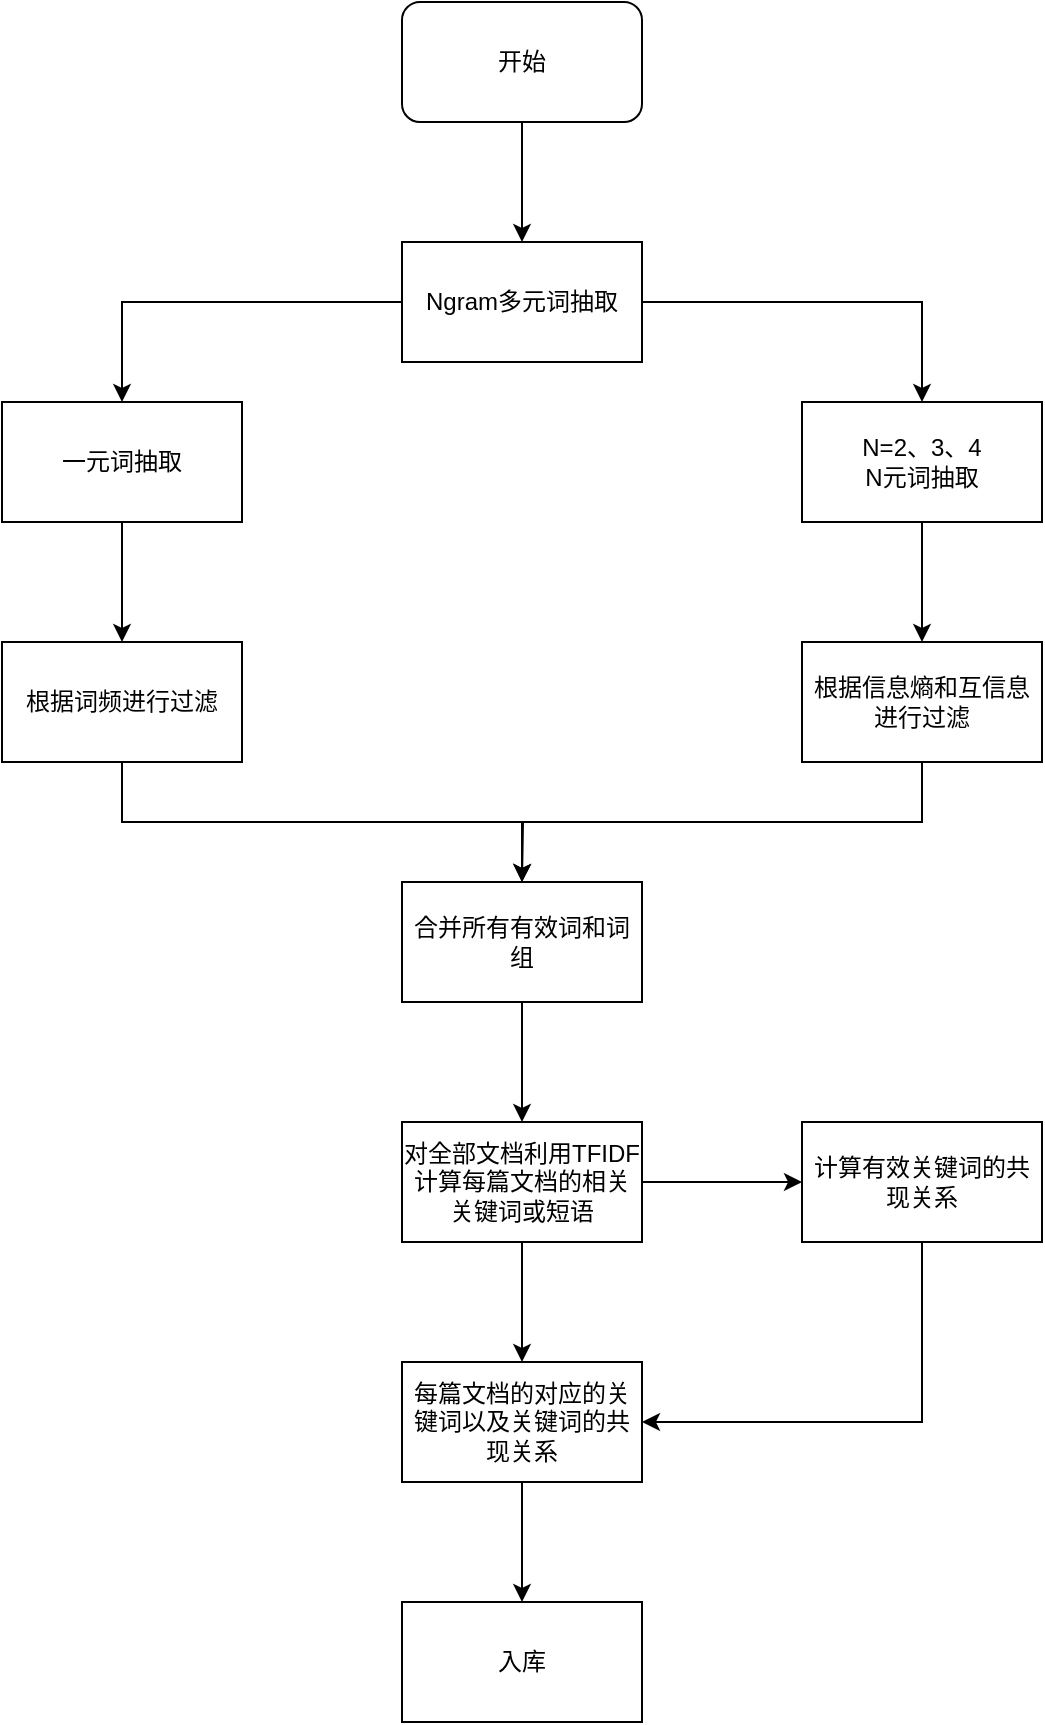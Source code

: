 <mxfile version="15.5.9" type="github">
  <diagram id="n3uPvzGnpjgBGxto84hB" name="第 1 页">
    <mxGraphModel dx="1422" dy="762" grid="1" gridSize="10" guides="1" tooltips="1" connect="1" arrows="1" fold="1" page="0" pageScale="1" pageWidth="827" pageHeight="1169" math="0" shadow="0">
      <root>
        <mxCell id="0" />
        <mxCell id="1" parent="0" />
        <mxCell id="bBLVaku7CDZ6ekD5Zjrd-3" style="edgeStyle=orthogonalEdgeStyle;rounded=0;orthogonalLoop=1;jettySize=auto;html=1;exitX=0.5;exitY=1;exitDx=0;exitDy=0;" edge="1" parent="1" source="bBLVaku7CDZ6ekD5Zjrd-1" target="bBLVaku7CDZ6ekD5Zjrd-2">
          <mxGeometry relative="1" as="geometry" />
        </mxCell>
        <mxCell id="bBLVaku7CDZ6ekD5Zjrd-1" value="开始" style="rounded=1;whiteSpace=wrap;html=1;" vertex="1" parent="1">
          <mxGeometry x="480" y="40" width="120" height="60" as="geometry" />
        </mxCell>
        <mxCell id="bBLVaku7CDZ6ekD5Zjrd-6" style="edgeStyle=orthogonalEdgeStyle;rounded=0;orthogonalLoop=1;jettySize=auto;html=1;exitX=0;exitY=0.5;exitDx=0;exitDy=0;entryX=0.5;entryY=0;entryDx=0;entryDy=0;" edge="1" parent="1" source="bBLVaku7CDZ6ekD5Zjrd-2" target="bBLVaku7CDZ6ekD5Zjrd-4">
          <mxGeometry relative="1" as="geometry" />
        </mxCell>
        <mxCell id="bBLVaku7CDZ6ekD5Zjrd-7" style="edgeStyle=orthogonalEdgeStyle;rounded=0;orthogonalLoop=1;jettySize=auto;html=1;exitX=1;exitY=0.5;exitDx=0;exitDy=0;entryX=0.5;entryY=0;entryDx=0;entryDy=0;" edge="1" parent="1" source="bBLVaku7CDZ6ekD5Zjrd-2" target="bBLVaku7CDZ6ekD5Zjrd-5">
          <mxGeometry relative="1" as="geometry" />
        </mxCell>
        <mxCell id="bBLVaku7CDZ6ekD5Zjrd-2" value="Ngram多元词抽取" style="rounded=0;whiteSpace=wrap;html=1;" vertex="1" parent="1">
          <mxGeometry x="480" y="160" width="120" height="60" as="geometry" />
        </mxCell>
        <mxCell id="bBLVaku7CDZ6ekD5Zjrd-9" style="edgeStyle=orthogonalEdgeStyle;rounded=0;orthogonalLoop=1;jettySize=auto;html=1;exitX=0.5;exitY=1;exitDx=0;exitDy=0;entryX=0.5;entryY=0;entryDx=0;entryDy=0;" edge="1" parent="1" source="bBLVaku7CDZ6ekD5Zjrd-4" target="bBLVaku7CDZ6ekD5Zjrd-8">
          <mxGeometry relative="1" as="geometry" />
        </mxCell>
        <mxCell id="bBLVaku7CDZ6ekD5Zjrd-4" value="一元词抽取" style="rounded=0;whiteSpace=wrap;html=1;" vertex="1" parent="1">
          <mxGeometry x="280" y="240" width="120" height="60" as="geometry" />
        </mxCell>
        <mxCell id="bBLVaku7CDZ6ekD5Zjrd-11" style="edgeStyle=orthogonalEdgeStyle;rounded=0;orthogonalLoop=1;jettySize=auto;html=1;exitX=0.5;exitY=1;exitDx=0;exitDy=0;entryX=0.5;entryY=0;entryDx=0;entryDy=0;" edge="1" parent="1" source="bBLVaku7CDZ6ekD5Zjrd-5" target="bBLVaku7CDZ6ekD5Zjrd-10">
          <mxGeometry relative="1" as="geometry" />
        </mxCell>
        <mxCell id="bBLVaku7CDZ6ekD5Zjrd-5" value="N=2、3、4&lt;br&gt;N元词抽取" style="rounded=0;whiteSpace=wrap;html=1;" vertex="1" parent="1">
          <mxGeometry x="680" y="240" width="120" height="60" as="geometry" />
        </mxCell>
        <mxCell id="bBLVaku7CDZ6ekD5Zjrd-13" style="edgeStyle=orthogonalEdgeStyle;rounded=0;orthogonalLoop=1;jettySize=auto;html=1;exitX=0.5;exitY=1;exitDx=0;exitDy=0;entryX=0.5;entryY=0;entryDx=0;entryDy=0;" edge="1" parent="1" source="bBLVaku7CDZ6ekD5Zjrd-8" target="bBLVaku7CDZ6ekD5Zjrd-12">
          <mxGeometry relative="1" as="geometry" />
        </mxCell>
        <mxCell id="bBLVaku7CDZ6ekD5Zjrd-8" value="根据词频进行过滤" style="rounded=0;whiteSpace=wrap;html=1;" vertex="1" parent="1">
          <mxGeometry x="280" y="360" width="120" height="60" as="geometry" />
        </mxCell>
        <mxCell id="bBLVaku7CDZ6ekD5Zjrd-14" style="edgeStyle=orthogonalEdgeStyle;rounded=0;orthogonalLoop=1;jettySize=auto;html=1;exitX=0.5;exitY=1;exitDx=0;exitDy=0;" edge="1" parent="1" source="bBLVaku7CDZ6ekD5Zjrd-10">
          <mxGeometry relative="1" as="geometry">
            <mxPoint x="540" y="480" as="targetPoint" />
          </mxGeometry>
        </mxCell>
        <mxCell id="bBLVaku7CDZ6ekD5Zjrd-10" value="根据信息熵和互信息进行过滤" style="rounded=0;whiteSpace=wrap;html=1;" vertex="1" parent="1">
          <mxGeometry x="680" y="360" width="120" height="60" as="geometry" />
        </mxCell>
        <mxCell id="bBLVaku7CDZ6ekD5Zjrd-16" style="edgeStyle=orthogonalEdgeStyle;rounded=0;orthogonalLoop=1;jettySize=auto;html=1;exitX=0.5;exitY=1;exitDx=0;exitDy=0;" edge="1" parent="1" source="bBLVaku7CDZ6ekD5Zjrd-12" target="bBLVaku7CDZ6ekD5Zjrd-15">
          <mxGeometry relative="1" as="geometry" />
        </mxCell>
        <mxCell id="bBLVaku7CDZ6ekD5Zjrd-12" value="合并所有有效词和词组" style="rounded=0;whiteSpace=wrap;html=1;" vertex="1" parent="1">
          <mxGeometry x="480" y="480" width="120" height="60" as="geometry" />
        </mxCell>
        <mxCell id="bBLVaku7CDZ6ekD5Zjrd-18" style="edgeStyle=orthogonalEdgeStyle;rounded=0;orthogonalLoop=1;jettySize=auto;html=1;exitX=1;exitY=0.5;exitDx=0;exitDy=0;entryX=0;entryY=0.5;entryDx=0;entryDy=0;" edge="1" parent="1" source="bBLVaku7CDZ6ekD5Zjrd-15" target="bBLVaku7CDZ6ekD5Zjrd-17">
          <mxGeometry relative="1" as="geometry" />
        </mxCell>
        <mxCell id="bBLVaku7CDZ6ekD5Zjrd-20" style="edgeStyle=orthogonalEdgeStyle;rounded=0;orthogonalLoop=1;jettySize=auto;html=1;exitX=0.5;exitY=1;exitDx=0;exitDy=0;entryX=0.5;entryY=0;entryDx=0;entryDy=0;" edge="1" parent="1" source="bBLVaku7CDZ6ekD5Zjrd-15" target="bBLVaku7CDZ6ekD5Zjrd-19">
          <mxGeometry relative="1" as="geometry" />
        </mxCell>
        <mxCell id="bBLVaku7CDZ6ekD5Zjrd-15" value="对全部文档利用TFIDF计算每篇文档的相关关键词或短语" style="rounded=0;whiteSpace=wrap;html=1;" vertex="1" parent="1">
          <mxGeometry x="480" y="600" width="120" height="60" as="geometry" />
        </mxCell>
        <mxCell id="bBLVaku7CDZ6ekD5Zjrd-21" style="edgeStyle=orthogonalEdgeStyle;rounded=0;orthogonalLoop=1;jettySize=auto;html=1;exitX=0.5;exitY=1;exitDx=0;exitDy=0;entryX=1;entryY=0.5;entryDx=0;entryDy=0;" edge="1" parent="1" source="bBLVaku7CDZ6ekD5Zjrd-17" target="bBLVaku7CDZ6ekD5Zjrd-19">
          <mxGeometry relative="1" as="geometry" />
        </mxCell>
        <mxCell id="bBLVaku7CDZ6ekD5Zjrd-17" value="计算有效关键词的共现关系" style="rounded=0;whiteSpace=wrap;html=1;" vertex="1" parent="1">
          <mxGeometry x="680" y="600" width="120" height="60" as="geometry" />
        </mxCell>
        <mxCell id="bBLVaku7CDZ6ekD5Zjrd-23" style="edgeStyle=orthogonalEdgeStyle;rounded=0;orthogonalLoop=1;jettySize=auto;html=1;exitX=0.5;exitY=1;exitDx=0;exitDy=0;entryX=0.5;entryY=0;entryDx=0;entryDy=0;" edge="1" parent="1" source="bBLVaku7CDZ6ekD5Zjrd-19" target="bBLVaku7CDZ6ekD5Zjrd-22">
          <mxGeometry relative="1" as="geometry" />
        </mxCell>
        <mxCell id="bBLVaku7CDZ6ekD5Zjrd-19" value="每篇文档的对应的关键词以及关键词的共现关系" style="rounded=0;whiteSpace=wrap;html=1;" vertex="1" parent="1">
          <mxGeometry x="480" y="720" width="120" height="60" as="geometry" />
        </mxCell>
        <mxCell id="bBLVaku7CDZ6ekD5Zjrd-22" value="入库" style="rounded=0;whiteSpace=wrap;html=1;" vertex="1" parent="1">
          <mxGeometry x="480" y="840" width="120" height="60" as="geometry" />
        </mxCell>
      </root>
    </mxGraphModel>
  </diagram>
</mxfile>
